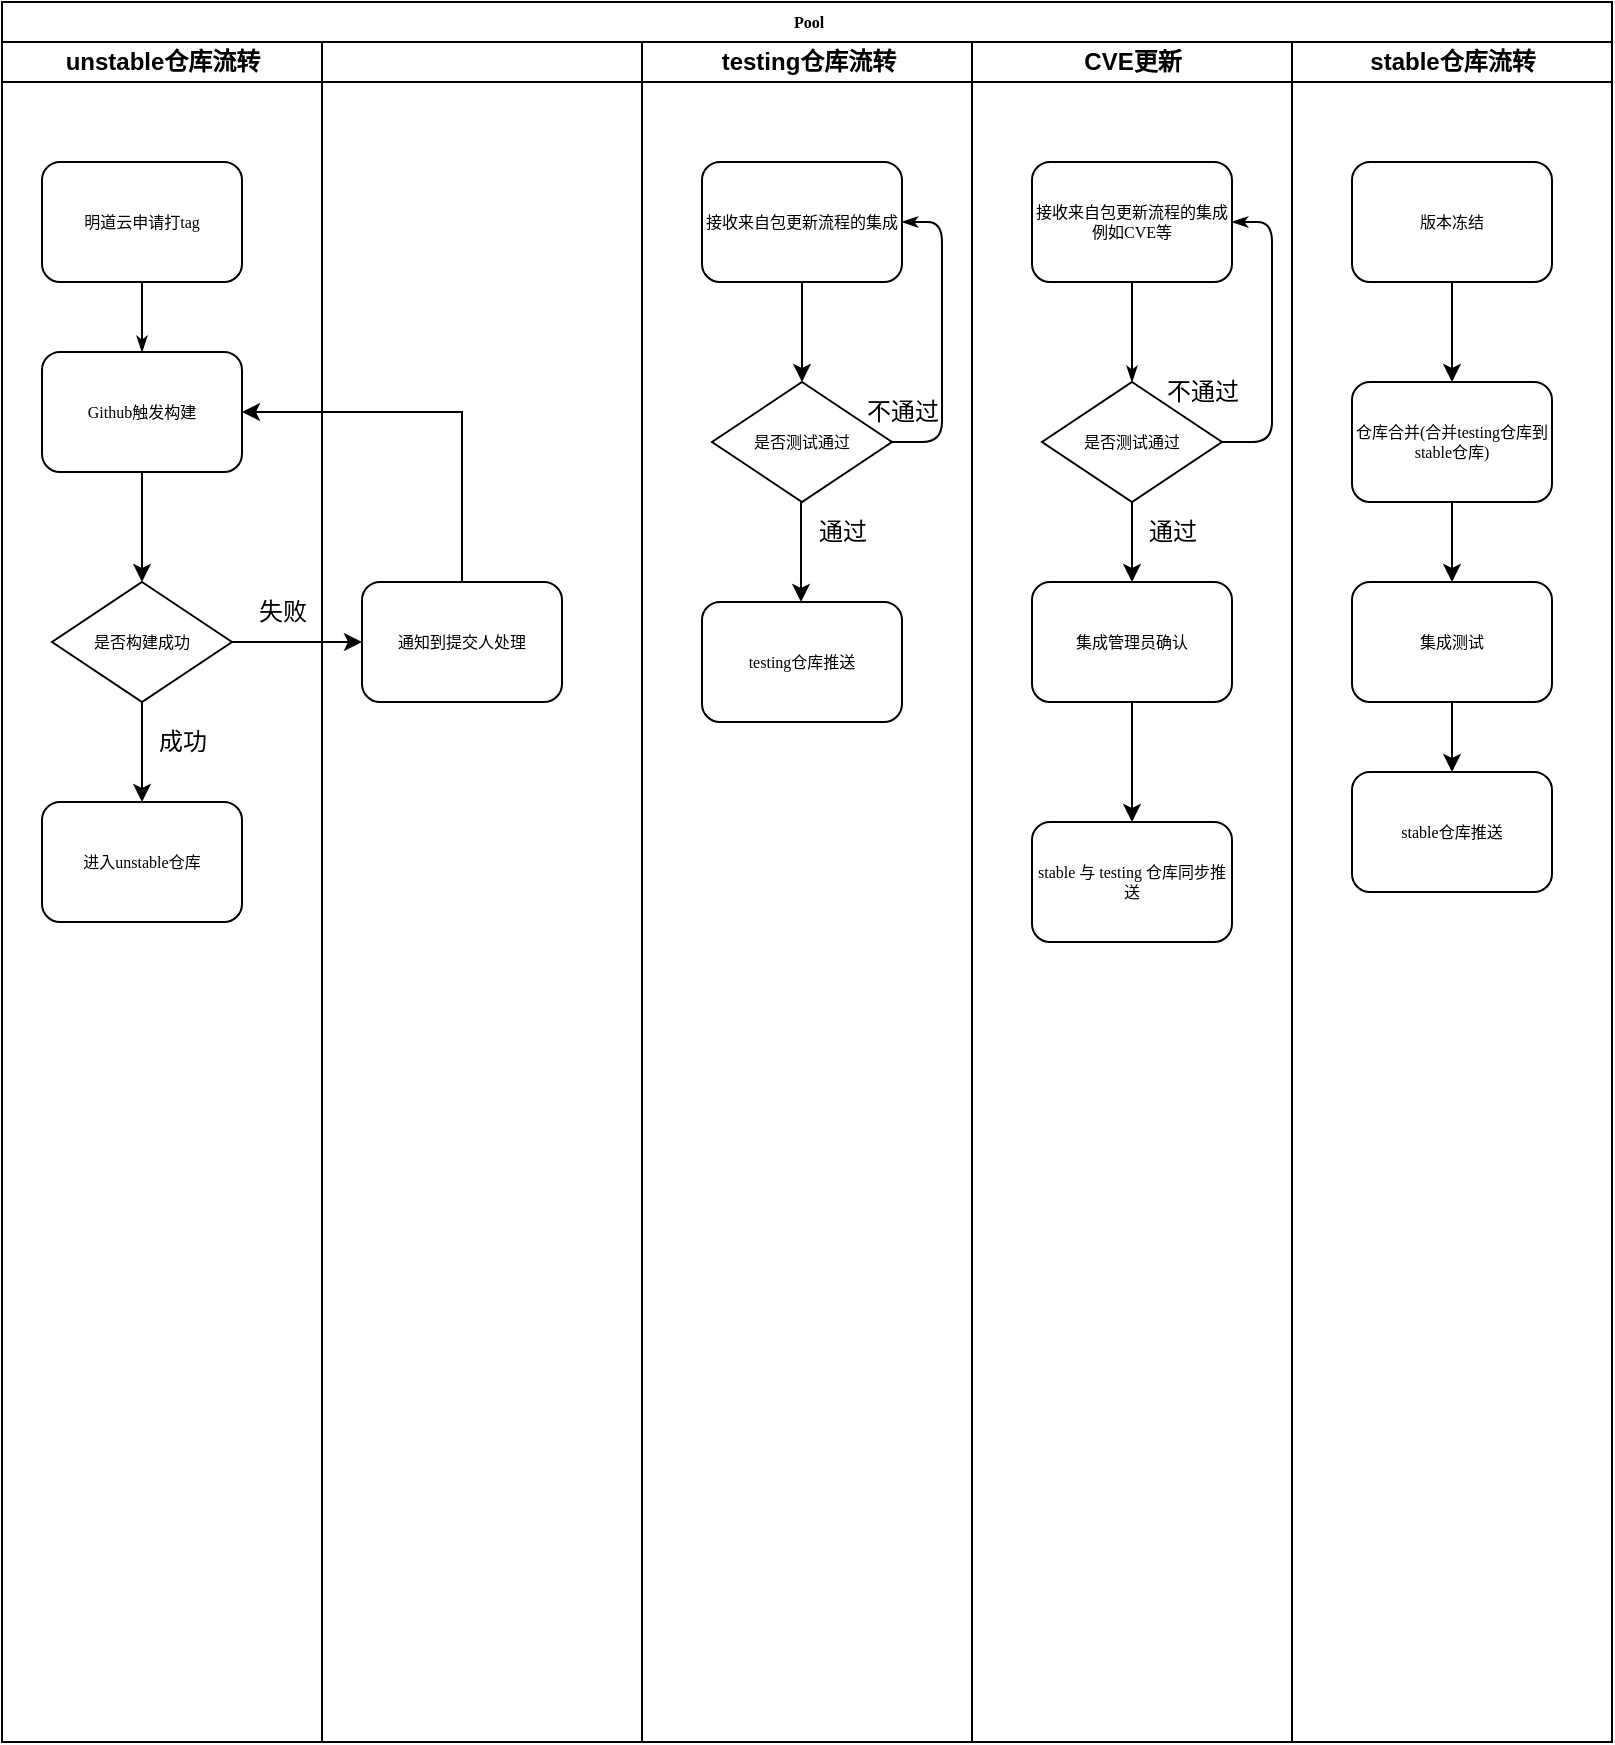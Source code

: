 <mxfile version="20.2.3" type="github">
  <diagram name="Page-1" id="74e2e168-ea6b-b213-b513-2b3c1d86103e">
    <mxGraphModel dx="933" dy="596" grid="1" gridSize="10" guides="1" tooltips="1" connect="1" arrows="1" fold="1" page="1" pageScale="1" pageWidth="1100" pageHeight="850" background="none" math="0" shadow="0">
      <root>
        <mxCell id="0" />
        <mxCell id="1" parent="0" />
        <mxCell id="77e6c97f196da883-1" value="Pool" style="swimlane;html=1;childLayout=stackLayout;startSize=20;rounded=0;shadow=0;labelBackgroundColor=none;strokeWidth=1;fontFamily=Verdana;fontSize=8;align=center;" parent="1" vertex="1">
          <mxGeometry x="70" y="60" width="805" height="870" as="geometry" />
        </mxCell>
        <mxCell id="77e6c97f196da883-2" value="unstable仓库流转" style="swimlane;html=1;startSize=20;" parent="77e6c97f196da883-1" vertex="1">
          <mxGeometry y="20" width="160" height="850" as="geometry" />
        </mxCell>
        <mxCell id="77e6c97f196da883-8" value="明道云申请打tag" style="rounded=1;whiteSpace=wrap;html=1;shadow=0;labelBackgroundColor=none;strokeWidth=1;fontFamily=Verdana;fontSize=8;align=center;" parent="77e6c97f196da883-2" vertex="1">
          <mxGeometry x="20" y="60" width="100" height="60" as="geometry" />
        </mxCell>
        <mxCell id="M1ZVlTtLDvWB3Fhf9qkL-1" value="" style="edgeStyle=orthogonalEdgeStyle;rounded=0;orthogonalLoop=1;jettySize=auto;html=1;" edge="1" parent="77e6c97f196da883-2" source="77e6c97f196da883-9">
          <mxGeometry relative="1" as="geometry">
            <mxPoint x="70" y="270" as="targetPoint" />
          </mxGeometry>
        </mxCell>
        <mxCell id="77e6c97f196da883-9" value="Github触发构建" style="rounded=1;whiteSpace=wrap;html=1;shadow=0;labelBackgroundColor=none;strokeWidth=1;fontFamily=Verdana;fontSize=8;align=center;" parent="77e6c97f196da883-2" vertex="1">
          <mxGeometry x="20" y="155" width="100" height="60" as="geometry" />
        </mxCell>
        <mxCell id="77e6c97f196da883-10" value="进入unstable仓库" style="rounded=1;whiteSpace=wrap;html=1;shadow=0;labelBackgroundColor=none;strokeWidth=1;fontFamily=Verdana;fontSize=8;align=center;" parent="77e6c97f196da883-2" vertex="1">
          <mxGeometry x="20" y="380" width="100" height="60" as="geometry" />
        </mxCell>
        <mxCell id="77e6c97f196da883-27" style="edgeStyle=orthogonalEdgeStyle;rounded=1;html=1;labelBackgroundColor=none;startArrow=none;startFill=0;startSize=5;endArrow=classicThin;endFill=1;endSize=5;jettySize=auto;orthogonalLoop=1;strokeWidth=1;fontFamily=Verdana;fontSize=8;exitX=0.5;exitY=1;exitDx=0;exitDy=0;" parent="77e6c97f196da883-2" source="77e6c97f196da883-8" target="77e6c97f196da883-9" edge="1">
          <mxGeometry relative="1" as="geometry">
            <Array as="points">
              <mxPoint x="70" y="130" />
              <mxPoint x="70" y="130" />
            </Array>
            <mxPoint x="240" y="125" as="sourcePoint" />
          </mxGeometry>
        </mxCell>
        <mxCell id="M1ZVlTtLDvWB3Fhf9qkL-7" style="edgeStyle=none;rounded=0;orthogonalLoop=1;jettySize=auto;html=1;exitX=0.5;exitY=1;exitDx=0;exitDy=0;entryX=0.5;entryY=0;entryDx=0;entryDy=0;" edge="1" parent="77e6c97f196da883-2" source="M1ZVlTtLDvWB3Fhf9qkL-3" target="77e6c97f196da883-10">
          <mxGeometry relative="1" as="geometry" />
        </mxCell>
        <mxCell id="M1ZVlTtLDvWB3Fhf9qkL-3" value="是否构建成功" style="rhombus;whiteSpace=wrap;html=1;rounded=0;shadow=0;labelBackgroundColor=none;strokeWidth=1;fontFamily=Verdana;fontSize=8;align=center;" vertex="1" parent="77e6c97f196da883-2">
          <mxGeometry x="25" y="270" width="90" height="60" as="geometry" />
        </mxCell>
        <mxCell id="M1ZVlTtLDvWB3Fhf9qkL-8" value="成功" style="text;html=1;resizable=0;autosize=1;align=center;verticalAlign=middle;points=[];fillColor=none;strokeColor=none;rounded=0;" vertex="1" parent="77e6c97f196da883-2">
          <mxGeometry x="65" y="335" width="50" height="30" as="geometry" />
        </mxCell>
        <mxCell id="M1ZVlTtLDvWB3Fhf9qkL-9" value="失败" style="text;html=1;resizable=0;autosize=1;align=center;verticalAlign=middle;points=[];fillColor=none;strokeColor=none;rounded=0;" vertex="1" parent="77e6c97f196da883-2">
          <mxGeometry x="115" y="270" width="50" height="30" as="geometry" />
        </mxCell>
        <mxCell id="77e6c97f196da883-3" value="" style="swimlane;html=1;startSize=20;" parent="77e6c97f196da883-1" vertex="1">
          <mxGeometry x="160" y="20" width="160" height="850" as="geometry">
            <mxRectangle x="160" y="20" width="50" height="730" as="alternateBounds" />
          </mxGeometry>
        </mxCell>
        <mxCell id="M1ZVlTtLDvWB3Fhf9qkL-6" value="通知到提交人处理" style="rounded=1;whiteSpace=wrap;html=1;shadow=0;labelBackgroundColor=none;strokeWidth=1;fontFamily=Verdana;fontSize=8;align=center;" vertex="1" parent="77e6c97f196da883-3">
          <mxGeometry x="20" y="270" width="100" height="60" as="geometry" />
        </mxCell>
        <mxCell id="77e6c97f196da883-4" value="testing仓库流转" style="swimlane;html=1;startSize=20;" parent="77e6c97f196da883-1" vertex="1">
          <mxGeometry x="320" y="20" width="165" height="850" as="geometry" />
        </mxCell>
        <mxCell id="M1ZVlTtLDvWB3Fhf9qkL-13" style="edgeStyle=none;rounded=0;orthogonalLoop=1;jettySize=auto;html=1;exitX=0.5;exitY=1;exitDx=0;exitDy=0;entryX=0.5;entryY=0;entryDx=0;entryDy=0;" edge="1" parent="77e6c97f196da883-4" source="77e6c97f196da883-12">
          <mxGeometry relative="1" as="geometry">
            <mxPoint x="80" y="170" as="targetPoint" />
          </mxGeometry>
        </mxCell>
        <mxCell id="77e6c97f196da883-12" value="接收来自包更新流程的集成" style="rounded=1;whiteSpace=wrap;html=1;shadow=0;labelBackgroundColor=none;strokeWidth=1;fontFamily=Verdana;fontSize=8;align=center;" parent="77e6c97f196da883-4" vertex="1">
          <mxGeometry x="30" y="60" width="100" height="60" as="geometry" />
        </mxCell>
        <mxCell id="M1ZVlTtLDvWB3Fhf9qkL-15" value="testing仓库推送" style="rounded=1;whiteSpace=wrap;html=1;shadow=0;labelBackgroundColor=none;strokeWidth=1;fontFamily=Verdana;fontSize=8;align=center;" vertex="1" parent="77e6c97f196da883-4">
          <mxGeometry x="30" y="280" width="100" height="60" as="geometry" />
        </mxCell>
        <mxCell id="M1ZVlTtLDvWB3Fhf9qkL-24" style="edgeStyle=none;rounded=0;orthogonalLoop=1;jettySize=auto;html=1;exitX=0.5;exitY=1;exitDx=0;exitDy=0;entryX=0.5;entryY=0;entryDx=0;entryDy=0;" edge="1" parent="77e6c97f196da883-4">
          <mxGeometry relative="1" as="geometry">
            <mxPoint x="79.5" y="230" as="sourcePoint" />
            <mxPoint x="79.5" y="280" as="targetPoint" />
          </mxGeometry>
        </mxCell>
        <mxCell id="M1ZVlTtLDvWB3Fhf9qkL-61" value="是否测试通过" style="rhombus;whiteSpace=wrap;html=1;rounded=0;shadow=0;labelBackgroundColor=none;strokeWidth=1;fontFamily=Verdana;fontSize=8;align=center;" vertex="1" parent="77e6c97f196da883-4">
          <mxGeometry x="35" y="170" width="90" height="60" as="geometry" />
        </mxCell>
        <mxCell id="M1ZVlTtLDvWB3Fhf9qkL-65" style="edgeStyle=orthogonalEdgeStyle;rounded=1;html=1;labelBackgroundColor=none;startArrow=none;startFill=0;startSize=5;endArrow=classicThin;endFill=1;endSize=5;jettySize=auto;orthogonalLoop=1;strokeWidth=1;fontFamily=Verdana;fontSize=8;exitX=1;exitY=0.5;exitDx=0;exitDy=0;entryX=1;entryY=0.5;entryDx=0;entryDy=0;" edge="1" parent="77e6c97f196da883-4" source="M1ZVlTtLDvWB3Fhf9qkL-61" target="77e6c97f196da883-12">
          <mxGeometry relative="1" as="geometry">
            <mxPoint x="-30" y="370" as="sourcePoint" />
            <mxPoint x="40" y="180" as="targetPoint" />
            <Array as="points">
              <mxPoint x="150" y="200" />
              <mxPoint x="150" y="90" />
            </Array>
          </mxGeometry>
        </mxCell>
        <mxCell id="M1ZVlTtLDvWB3Fhf9qkL-66" value="不通过" style="text;html=1;resizable=0;autosize=1;align=center;verticalAlign=middle;points=[];fillColor=none;strokeColor=none;rounded=0;" vertex="1" parent="77e6c97f196da883-4">
          <mxGeometry x="100" y="170" width="60" height="30" as="geometry" />
        </mxCell>
        <mxCell id="M1ZVlTtLDvWB3Fhf9qkL-67" value="通过" style="text;html=1;resizable=0;autosize=1;align=center;verticalAlign=middle;points=[];fillColor=none;strokeColor=none;rounded=0;" vertex="1" parent="77e6c97f196da883-4">
          <mxGeometry x="75" y="230" width="50" height="30" as="geometry" />
        </mxCell>
        <mxCell id="77e6c97f196da883-5" value="CVE更新" style="swimlane;html=1;startSize=20;" parent="77e6c97f196da883-1" vertex="1">
          <mxGeometry x="485" y="20" width="160" height="850" as="geometry" />
        </mxCell>
        <mxCell id="77e6c97f196da883-15" value="接收来自包更新流程的集成例如CVE等" style="rounded=1;whiteSpace=wrap;html=1;shadow=0;labelBackgroundColor=none;strokeWidth=1;fontFamily=Verdana;fontSize=8;align=center;" parent="77e6c97f196da883-5" vertex="1">
          <mxGeometry x="30" y="60" width="100" height="60" as="geometry" />
        </mxCell>
        <mxCell id="77e6c97f196da883-17" value="stable 与 testing 仓库同步推送" style="rounded=1;whiteSpace=wrap;html=1;shadow=0;labelBackgroundColor=none;strokeWidth=1;fontFamily=Verdana;fontSize=8;align=center;" parent="77e6c97f196da883-5" vertex="1">
          <mxGeometry x="30" y="390" width="100" height="60" as="geometry" />
        </mxCell>
        <mxCell id="77e6c97f196da883-34" style="edgeStyle=orthogonalEdgeStyle;rounded=1;html=1;labelBackgroundColor=none;startArrow=none;startFill=0;startSize=5;endArrow=classicThin;endFill=1;endSize=5;jettySize=auto;orthogonalLoop=1;strokeColor=#000000;strokeWidth=1;fontFamily=Verdana;fontSize=8;fontColor=#000000;" parent="77e6c97f196da883-5" source="77e6c97f196da883-15" edge="1">
          <mxGeometry relative="1" as="geometry">
            <mxPoint x="80" y="170" as="targetPoint" />
          </mxGeometry>
        </mxCell>
        <mxCell id="M1ZVlTtLDvWB3Fhf9qkL-35" style="edgeStyle=none;rounded=0;orthogonalLoop=1;jettySize=auto;html=1;exitX=0.5;exitY=1;exitDx=0;exitDy=0;entryX=0.5;entryY=0;entryDx=0;entryDy=0;" edge="1" parent="77e6c97f196da883-5" target="M1ZVlTtLDvWB3Fhf9qkL-34">
          <mxGeometry relative="1" as="geometry">
            <mxPoint x="80" y="230" as="sourcePoint" />
          </mxGeometry>
        </mxCell>
        <mxCell id="M1ZVlTtLDvWB3Fhf9qkL-37" style="edgeStyle=none;rounded=0;orthogonalLoop=1;jettySize=auto;html=1;exitX=0.5;exitY=1;exitDx=0;exitDy=0;entryX=0.5;entryY=0;entryDx=0;entryDy=0;" edge="1" parent="77e6c97f196da883-5" source="M1ZVlTtLDvWB3Fhf9qkL-34" target="77e6c97f196da883-17">
          <mxGeometry relative="1" as="geometry" />
        </mxCell>
        <mxCell id="M1ZVlTtLDvWB3Fhf9qkL-34" value="集成管理员确认" style="rounded=1;whiteSpace=wrap;html=1;shadow=0;labelBackgroundColor=none;strokeWidth=1;fontFamily=Verdana;fontSize=8;align=center;" vertex="1" parent="77e6c97f196da883-5">
          <mxGeometry x="30" y="270" width="100" height="60" as="geometry" />
        </mxCell>
        <mxCell id="M1ZVlTtLDvWB3Fhf9qkL-68" value="是否测试通过" style="rhombus;whiteSpace=wrap;html=1;rounded=0;shadow=0;labelBackgroundColor=none;strokeWidth=1;fontFamily=Verdana;fontSize=8;align=center;" vertex="1" parent="77e6c97f196da883-5">
          <mxGeometry x="35" y="170" width="90" height="60" as="geometry" />
        </mxCell>
        <mxCell id="M1ZVlTtLDvWB3Fhf9qkL-69" value="不通过" style="text;html=1;resizable=0;autosize=1;align=center;verticalAlign=middle;points=[];fillColor=none;strokeColor=none;rounded=0;" vertex="1" parent="77e6c97f196da883-5">
          <mxGeometry x="85" y="160" width="60" height="30" as="geometry" />
        </mxCell>
        <mxCell id="M1ZVlTtLDvWB3Fhf9qkL-70" style="edgeStyle=orthogonalEdgeStyle;rounded=1;html=1;labelBackgroundColor=none;startArrow=none;startFill=0;startSize=5;endArrow=classicThin;endFill=1;endSize=5;jettySize=auto;orthogonalLoop=1;strokeWidth=1;fontFamily=Verdana;fontSize=8;exitX=1;exitY=0.5;exitDx=0;exitDy=0;entryX=1;entryY=0.5;entryDx=0;entryDy=0;" edge="1" parent="77e6c97f196da883-5">
          <mxGeometry relative="1" as="geometry">
            <mxPoint x="125" y="200" as="sourcePoint" />
            <mxPoint x="130" y="90" as="targetPoint" />
            <Array as="points">
              <mxPoint x="150" y="200" />
              <mxPoint x="150" y="90" />
            </Array>
          </mxGeometry>
        </mxCell>
        <mxCell id="M1ZVlTtLDvWB3Fhf9qkL-71" value="通过" style="text;html=1;resizable=0;autosize=1;align=center;verticalAlign=middle;points=[];fillColor=none;strokeColor=none;rounded=0;" vertex="1" parent="77e6c97f196da883-5">
          <mxGeometry x="75" y="230" width="50" height="30" as="geometry" />
        </mxCell>
        <mxCell id="77e6c97f196da883-6" value="stable仓库流转" style="swimlane;html=1;startSize=20;" parent="77e6c97f196da883-1" vertex="1">
          <mxGeometry x="645" y="20" width="160" height="850" as="geometry" />
        </mxCell>
        <mxCell id="M1ZVlTtLDvWB3Fhf9qkL-42" style="edgeStyle=none;rounded=0;orthogonalLoop=1;jettySize=auto;html=1;exitX=0.5;exitY=1;exitDx=0;exitDy=0;entryX=0.5;entryY=0;entryDx=0;entryDy=0;" edge="1" parent="77e6c97f196da883-6" source="M1ZVlTtLDvWB3Fhf9qkL-38" target="M1ZVlTtLDvWB3Fhf9qkL-39">
          <mxGeometry relative="1" as="geometry" />
        </mxCell>
        <mxCell id="M1ZVlTtLDvWB3Fhf9qkL-38" value="版本冻结" style="rounded=1;whiteSpace=wrap;html=1;shadow=0;labelBackgroundColor=none;strokeWidth=1;fontFamily=Verdana;fontSize=8;align=center;" vertex="1" parent="77e6c97f196da883-6">
          <mxGeometry x="30" y="60" width="100" height="60" as="geometry" />
        </mxCell>
        <mxCell id="M1ZVlTtLDvWB3Fhf9qkL-43" style="edgeStyle=none;rounded=0;orthogonalLoop=1;jettySize=auto;html=1;exitX=0.5;exitY=1;exitDx=0;exitDy=0;entryX=0.5;entryY=0;entryDx=0;entryDy=0;" edge="1" parent="77e6c97f196da883-6" source="M1ZVlTtLDvWB3Fhf9qkL-39" target="M1ZVlTtLDvWB3Fhf9qkL-40">
          <mxGeometry relative="1" as="geometry" />
        </mxCell>
        <mxCell id="M1ZVlTtLDvWB3Fhf9qkL-39" value="仓库合并(合并testing仓库到stable仓库)" style="rounded=1;whiteSpace=wrap;html=1;shadow=0;labelBackgroundColor=none;strokeWidth=1;fontFamily=Verdana;fontSize=8;align=center;" vertex="1" parent="77e6c97f196da883-6">
          <mxGeometry x="30" y="170" width="100" height="60" as="geometry" />
        </mxCell>
        <mxCell id="M1ZVlTtLDvWB3Fhf9qkL-45" style="edgeStyle=none;rounded=0;orthogonalLoop=1;jettySize=auto;html=1;exitX=0.5;exitY=1;exitDx=0;exitDy=0;entryX=0.5;entryY=0;entryDx=0;entryDy=0;" edge="1" parent="77e6c97f196da883-6" source="M1ZVlTtLDvWB3Fhf9qkL-40" target="M1ZVlTtLDvWB3Fhf9qkL-44">
          <mxGeometry relative="1" as="geometry" />
        </mxCell>
        <mxCell id="M1ZVlTtLDvWB3Fhf9qkL-40" value="集成测试" style="rounded=1;whiteSpace=wrap;html=1;shadow=0;labelBackgroundColor=none;strokeWidth=1;fontFamily=Verdana;fontSize=8;align=center;" vertex="1" parent="77e6c97f196da883-6">
          <mxGeometry x="30" y="270" width="100" height="60" as="geometry" />
        </mxCell>
        <mxCell id="M1ZVlTtLDvWB3Fhf9qkL-44" value="stable仓库推送" style="rounded=1;whiteSpace=wrap;html=1;shadow=0;labelBackgroundColor=none;strokeWidth=1;fontFamily=Verdana;fontSize=8;align=center;" vertex="1" parent="77e6c97f196da883-6">
          <mxGeometry x="30" y="365" width="100" height="60" as="geometry" />
        </mxCell>
        <mxCell id="M1ZVlTtLDvWB3Fhf9qkL-10" style="edgeStyle=none;rounded=0;orthogonalLoop=1;jettySize=auto;html=1;exitX=1;exitY=0.5;exitDx=0;exitDy=0;entryX=0;entryY=0.5;entryDx=0;entryDy=0;" edge="1" parent="77e6c97f196da883-1" source="M1ZVlTtLDvWB3Fhf9qkL-3" target="M1ZVlTtLDvWB3Fhf9qkL-6">
          <mxGeometry relative="1" as="geometry" />
        </mxCell>
        <mxCell id="M1ZVlTtLDvWB3Fhf9qkL-50" style="edgeStyle=orthogonalEdgeStyle;rounded=0;orthogonalLoop=1;jettySize=auto;html=1;exitX=0.5;exitY=0;exitDx=0;exitDy=0;entryX=1;entryY=0.5;entryDx=0;entryDy=0;" edge="1" parent="77e6c97f196da883-1" source="M1ZVlTtLDvWB3Fhf9qkL-6" target="77e6c97f196da883-9">
          <mxGeometry relative="1" as="geometry" />
        </mxCell>
      </root>
    </mxGraphModel>
  </diagram>
</mxfile>
